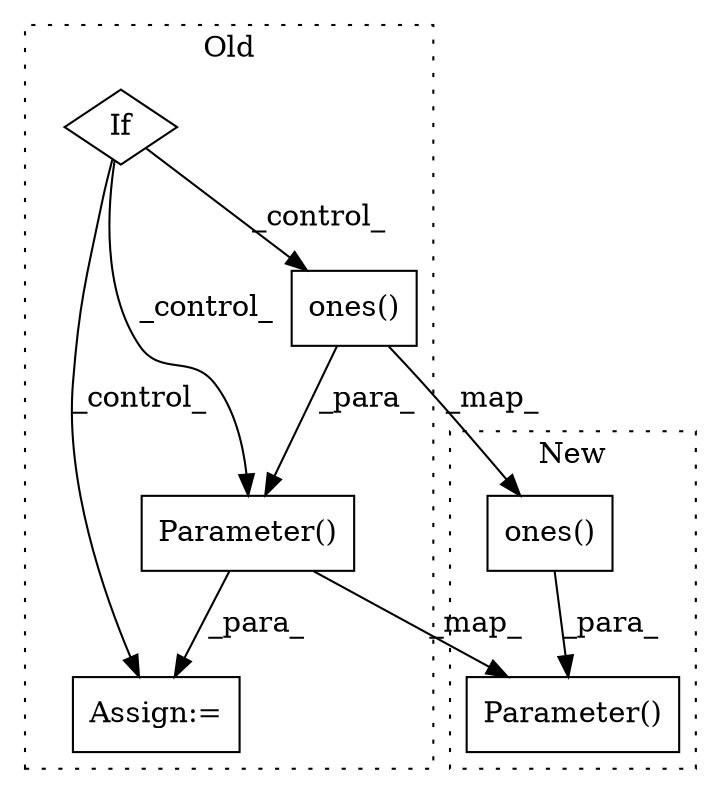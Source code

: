 digraph G {
subgraph cluster0 {
1 [label="ones()" a="75" s="2673,2695" l="11,1" shape="box"];
3 [label="Parameter()" a="75" s="2660,2696" l="13,21" shape="box"];
5 [label="If" a="96" s="2625,2637" l="3,14" shape="diamond"];
6 [label="Assign:=" a="68" s="2657" l="3" shape="box"];
label = "Old";
style="dotted";
}
subgraph cluster1 {
2 [label="ones()" a="75" s="2706,2729" l="11,1" shape="box"];
4 [label="Parameter()" a="75" s="2693,2730" l="13,21" shape="box"];
label = "New";
style="dotted";
}
1 -> 2 [label="_map_"];
1 -> 3 [label="_para_"];
2 -> 4 [label="_para_"];
3 -> 4 [label="_map_"];
3 -> 6 [label="_para_"];
5 -> 1 [label="_control_"];
5 -> 3 [label="_control_"];
5 -> 6 [label="_control_"];
}